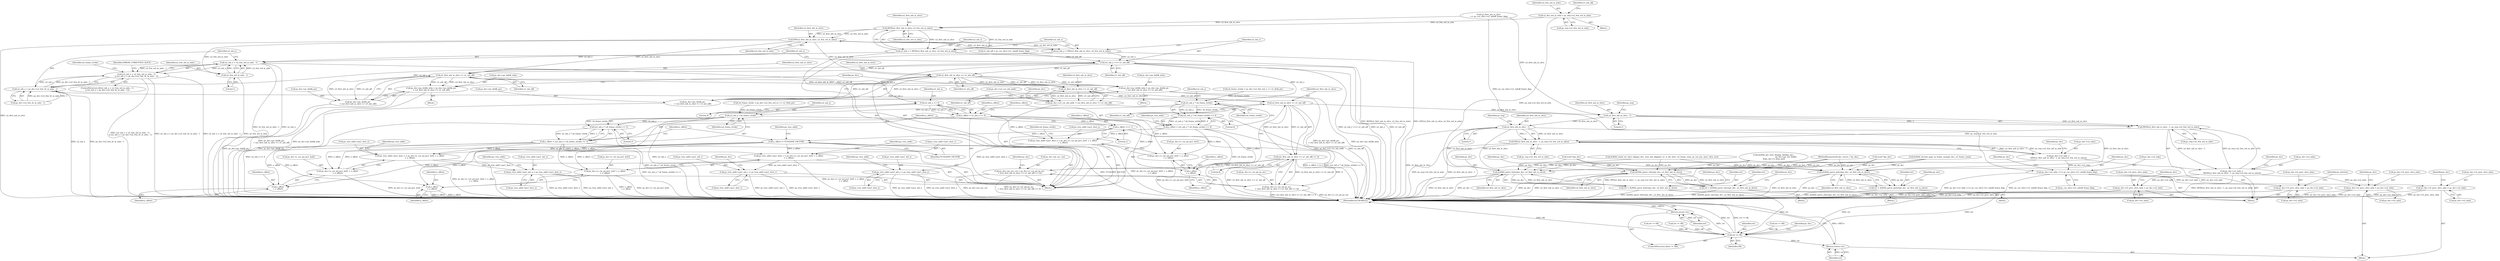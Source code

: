digraph "0_Android_0b23c81c3dd9ec38f7e6806a3955fed1925541a0_2@pointer" {
"1001923" [label="(Call,u2_frm_wd_in_mbs = ps_seq->u2_frm_wd_in_mbs)"];
"1001964" [label="(Call,MOD(u2_first_mb_in_slice, u2_frm_wd_in_mbs))"];
"1001962" [label="(Call,u2_mb_x = MOD(u2_first_mb_in_slice, u2_frm_wd_in_mbs))"];
"1001977" [label="(Call,u2_mb_x > u2_frm_wd_in_mbs - 1)"];
"1001976" [label="(Call,(u2_mb_x > u2_frm_wd_in_mbs - 1)\n || (u2_mb_y > ps_dec->u2_frm_ht_in_mbs - 1))"];
"1002001" [label="(Call,u2_mb_x << 4)"];
"1001999" [label="(Call,x_offset = u2_mb_x << 4)"];
"1002011" [label="(Call,ps_trns_addr->pu1_dest_y = ps_dec->s_cur_pic.pu1_buf1 + x_offset\n + y_offset)"];
"1002070" [label="(Call,ps_trns_addr->pu1_mb_y = ps_trns_addr->pu1_dest_y)"];
"1002015" [label="(Call,ps_dec->s_cur_pic.pu1_buf1 + x_offset\n + y_offset)"];
"1002021" [label="(Call,x_offset\n + y_offset)"];
"1002031" [label="(Call,x_offset >>= 1)"];
"1002041" [label="(Call,x_offset *= YUV420SP_FACTOR)"];
"1002044" [label="(Call,ps_trns_addr->pu1_dest_u = ps_dec->s_cur_pic.pu1_buf2 + x_offset\n + y_offset)"];
"1002077" [label="(Call,ps_trns_addr->pu1_mb_u = ps_trns_addr->pu1_dest_u)"];
"1002048" [label="(Call,ps_dec->s_cur_pic.pu1_buf2 + x_offset\n + y_offset)"];
"1002054" [label="(Call,x_offset\n + y_offset)"];
"1002057" [label="(Call,ps_trns_addr->pu1_dest_v = ps_dec->s_cur_pic.pu1_buf3 + x_offset\n + y_offset)"];
"1002084" [label="(Call,ps_trns_addr->pu1_mb_v = ps_trns_addr->pu1_dest_v)"];
"1002061" [label="(Call,ps_dec->s_cur_pic.pu1_buf3 + x_offset\n + y_offset)"];
"1002067" [label="(Call,x_offset\n + y_offset)"];
"1001969" [label="(Call,DIV(u2_first_mb_in_slice, u2_frm_wd_in_mbs))"];
"1001967" [label="(Call,u2_mb_y = DIV(u2_first_mb_in_slice, u2_frm_wd_in_mbs))"];
"1001972" [label="(Call,u2_mb_y <<= u1_mb_aff)"];
"1001982" [label="(Call,u2_mb_y > ps_dec->u2_frm_ht_in_mbs - 1)"];
"1002007" [label="(Call,u2_mb_y * u4_frame_stride)"];
"1002006" [label="(Call,(u2_mb_y * u4_frame_stride) << 4)"];
"1002004" [label="(Call,y_offset = (u2_mb_y * u4_frame_stride) << 4)"];
"1002037" [label="(Call,u2_mb_y * u4_frame_stride)"];
"1002036" [label="(Call,(u2_mb_y * u4_frame_stride) << 3)"];
"1002034" [label="(Call,y_offset = (u2_mb_y * u4_frame_stride) << 3)"];
"1002106" [label="(Call,u2_first_mb_in_slice << u1_mb_aff)"];
"1002098" [label="(Call,ps_dec->ps_deblk_mbn = ps_dec->ps_deblk_pic\n + (u2_first_mb_in_slice << u1_mb_aff))"];
"1002102" [label="(Call,ps_dec->ps_deblk_pic\n + (u2_first_mb_in_slice << u1_mb_aff))"];
"1002126" [label="(Call,u2_first_mb_in_slice << u1_mb_aff)"];
"1002122" [label="(Call,ps_dec->u2_cur_mb_addr = (u2_first_mb_in_slice << u1_mb_aff))"];
"1002140" [label="(Call,u2_first_mb_in_slice << u1_mb_aff)"];
"1002139" [label="(Call,(u2_first_mb_in_slice << u1_mb_aff) << 4)"];
"1002129" [label="(Call,ps_dec->ps_mv_cur = ps_dec->s_cur_pic.ps_mv\n + ((u2_first_mb_in_slice << u1_mb_aff) << 4))"];
"1002133" [label="(Call,ps_dec->s_cur_pic.ps_mv\n + ((u2_first_mb_in_slice << u1_mb_aff) << 4))"];
"1002253" [label="(Call,u2_first_mb_in_slice - 1)"];
"1002252" [label="(Call,MOD(u2_first_mb_in_slice - 1, ps_seq->u2_frm_wd_in_mbs))"];
"1002248" [label="(Call,ps_dec->u2_mbx =\n (MOD(u2_first_mb_in_slice - 1, ps_seq->u2_frm_wd_in_mbs)))"];
"1002277" [label="(Call,ps_dec->i2_prev_slice_mbx = ps_dec->u2_mbx)"];
"1002532" [label="(Call,ps_dec->i2_prev_slice_mbx = ps_dec->u2_mbx)"];
"1002263" [label="(Call,DIV(u2_first_mb_in_slice - 1, ps_seq->u2_frm_wd_in_mbs))"];
"1002259" [label="(Call,ps_dec->u2_mby =\n (DIV(u2_first_mb_in_slice - 1, ps_seq->u2_frm_wd_in_mbs)))"];
"1002270" [label="(Call,ps_dec->u2_mby <<= ps_cur_slice->u1_mbaff_frame_flag)"];
"1002284" [label="(Call,ps_dec->i2_prev_slice_mby = ps_dec->u2_mby)"];
"1002539" [label="(Call,ps_dec->i2_prev_slice_mby = ps_dec->u2_mby)"];
"1002264" [label="(Call,u2_first_mb_in_slice - 1)"];
"1002431" [label="(Call,ih264d_parse_islice(ps_dec, u2_first_mb_in_slice))"];
"1002429" [label="(Call,ret = ih264d_parse_islice(ps_dec, u2_first_mb_in_slice))"];
"1002527" [label="(Call,ret != OK)"];
"1002530" [label="(Return,return ret;)"];
"1002587" [label="(Return,return ret;)"];
"1002466" [label="(Call,ih264d_parse_pslice(ps_dec, u2_first_mb_in_slice))"];
"1002464" [label="(Call,ret = ih264d_parse_pslice(ps_dec, u2_first_mb_in_slice))"];
"1002500" [label="(Call,ih264d_parse_bslice(ps_dec, u2_first_mb_in_slice))"];
"1002498" [label="(Call,ret = ih264d_parse_bslice(ps_dec, u2_first_mb_in_slice))"];
"1002119" [label="(Call,u2_first_mb_in_slice << u1_mb_aff)"];
"1002111" [label="(Call,ps_dec->ps_deblk_mbn = ps_dec->ps_deblk_pic\n + (u2_first_mb_in_slice << u1_mb_aff))"];
"1002115" [label="(Call,ps_dec->ps_deblk_pic\n + (u2_first_mb_in_slice << u1_mb_aff))"];
"1001979" [label="(Call,u2_frm_wd_in_mbs - 1)"];
"1001962" [label="(Call,u2_mb_x = MOD(u2_first_mb_in_slice, u2_frm_wd_in_mbs))"];
"1001982" [label="(Call,u2_mb_y > ps_dec->u2_frm_ht_in_mbs - 1)"];
"1002134" [label="(Call,ps_dec->s_cur_pic.ps_mv)"];
"1002263" [label="(Call,DIV(u2_first_mb_in_slice - 1, ps_seq->u2_frm_wd_in_mbs))"];
"1002062" [label="(Call,ps_dec->s_cur_pic.pu1_buf3)"];
"1002010" [label="(Literal,4)"];
"1002253" [label="(Call,u2_first_mb_in_slice - 1)"];
"1001966" [label="(Identifier,u2_frm_wd_in_mbs)"];
"1002265" [label="(Identifier,u2_first_mb_in_slice)"];
"1002466" [label="(Call,ih264d_parse_pslice(ps_dec, u2_first_mb_in_slice))"];
"1002588" [label="(Identifier,ret)"];
"1002464" [label="(Call,ret = ih264d_parse_pslice(ps_dec, u2_first_mb_in_slice))"];
"1001969" [label="(Call,DIV(u2_first_mb_in_slice, u2_frm_wd_in_mbs))"];
"1001978" [label="(Identifier,u2_mb_x)"];
"1002085" [label="(Call,ps_trns_addr->pu1_mb_v)"];
"1002278" [label="(Call,ps_dec->i2_prev_slice_mbx)"];
"1002526" [label="(ControlStructure,if(ret != OK))"];
"1002094" [label="(Identifier,ps_dec)"];
"1002140" [label="(Call,u2_first_mb_in_slice << u1_mb_aff)"];
"1002529" [label="(Identifier,OK)"];
"1002471" [label="(Identifier,ps_dec)"];
"1002068" [label="(Identifier,x_offset)"];
"1002421" [label="(Block,)"];
"1001964" [label="(Call,MOD(u2_first_mb_in_slice, u2_frm_wd_in_mbs))"];
"1002045" [label="(Call,ps_trns_addr->pu1_dest_u)"];
"1002049" [label="(Call,ps_dec->s_cur_pic.pu1_buf2)"];
"1001972" [label="(Call,u2_mb_y <<= u1_mb_aff)"];
"1002133" [label="(Call,ps_dec->s_cur_pic.ps_mv\n + ((u2_first_mb_in_slice << u1_mb_aff) << 4))"];
"1002264" [label="(Call,u2_first_mb_in_slice - 1)"];
"1002009" [label="(Identifier,u4_frame_stride)"];
"1002252" [label="(Call,MOD(u2_first_mb_in_slice - 1, ps_seq->u2_frm_wd_in_mbs))"];
"1000158" [label="(Block,)"];
"1002536" [label="(Call,ps_dec->u2_mbx)"];
"1002067" [label="(Call,x_offset\n + y_offset)"];
"1002039" [label="(Identifier,u4_frame_stride)"];
"1002528" [label="(Identifier,ret)"];
"1002549" [label="(Identifier,ps_dec)"];
"1002431" [label="(Call,ih264d_parse_islice(ps_dec, u2_first_mb_in_slice))"];
"1002243" [label="(Identifier,ps_dec)"];
"1002539" [label="(Call,ps_dec->i2_prev_slice_mby = ps_dec->u2_mby)"];
"1002268" [label="(Identifier,ps_seq)"];
"1002502" [label="(Identifier,u2_first_mb_in_slice)"];
"1002127" [label="(Identifier,u2_first_mb_in_slice)"];
"1002498" [label="(Call,ret = ih264d_parse_bslice(ps_dec, u2_first_mb_in_slice))"];
"1002271" [label="(Call,ps_dec->u2_mby)"];
"1002501" [label="(Identifier,ps_dec)"];
"1002270" [label="(Call,ps_dec->u2_mby <<= ps_cur_slice->u1_mbaff_frame_flag)"];
"1002086" [label="(Identifier,ps_trns_addr)"];
"1002527" [label="(Call,ret != OK)"];
"1001963" [label="(Identifier,u2_mb_x)"];
"1002281" [label="(Call,ps_dec->u2_mbx)"];
"1002011" [label="(Call,ps_trns_addr->pu1_dest_y = ps_dec->s_cur_pic.pu1_buf1 + x_offset\n + y_offset)"];
"1002279" [label="(Identifier,ps_dec)"];
"1002112" [label="(Call,ps_dec->ps_deblk_mbn)"];
"1002016" [label="(Call,ps_dec->s_cur_pic.pu1_buf1)"];
"1002143" [label="(Literal,4)"];
"1001901" [label="(Block,)"];
"1002013" [label="(Identifier,ps_trns_addr)"];
"1001247" [label="(Call,ret != OK)"];
"1002007" [label="(Call,u2_mb_y * u4_frame_stride)"];
"1002038" [label="(Identifier,u2_mb_y)"];
"1002122" [label="(Call,ps_dec->u2_cur_mb_addr = (u2_first_mb_in_slice << u1_mb_aff))"];
"1002023" [label="(Identifier,y_offset)"];
"1002534" [label="(Identifier,ps_dec)"];
"1001981" [label="(Literal,1)"];
"1002003" [label="(Literal,4)"];
"1001967" [label="(Call,u2_mb_y = DIV(u2_first_mb_in_slice, u2_frm_wd_in_mbs))"];
"1002022" [label="(Identifier,x_offset)"];
"1002433" [label="(Identifier,u2_first_mb_in_slice)"];
"1002084" [label="(Call,ps_trns_addr->pu1_mb_v = ps_trns_addr->pu1_dest_v)"];
"1002103" [label="(Call,ps_dec->ps_deblk_pic)"];
"1002021" [label="(Call,x_offset\n + y_offset)"];
"1002277" [label="(Call,ps_dec->i2_prev_slice_mbx = ps_dec->u2_mbx)"];
"1002079" [label="(Identifier,ps_trns_addr)"];
"1002102" [label="(Call,ps_dec->ps_deblk_pic\n + (u2_first_mb_in_slice << u1_mb_aff))"];
"1002056" [label="(Identifier,y_offset)"];
"1002024" [label="(Call,u4_frame_stride = ps_dec->u2_frm_wd_uv << u1_field_pic)"];
"1002293" [label="(Identifier,ps_bitstrm)"];
"1001984" [label="(Call,ps_dec->u2_frm_ht_in_mbs - 1)"];
"1002099" [label="(Call,ps_dec->ps_deblk_mbn)"];
"1002467" [label="(Identifier,ps_dec)"];
"1002248" [label="(Call,ps_dec->u2_mbx =\n (MOD(u2_first_mb_in_slice - 1, ps_seq->u2_frm_wd_in_mbs)))"];
"1002142" [label="(Identifier,u1_mb_aff)"];
"1002257" [label="(Identifier,ps_seq)"];
"1002002" [label="(Identifier,u2_mb_x)"];
"1002286" [label="(Identifier,ps_dec)"];
"1002256" [label="(Call,ps_seq->u2_frm_wd_in_mbs)"];
"1002005" [label="(Identifier,y_offset)"];
"1002055" [label="(Identifier,x_offset)"];
"1002533" [label="(Call,ps_dec->i2_prev_slice_mbx)"];
"1002267" [label="(Call,ps_seq->u2_frm_wd_in_mbs)"];
"1002587" [label="(Return,return ret;)"];
"1002001" [label="(Call,u2_mb_x << 4)"];
"1001983" [label="(Identifier,u2_mb_y)"];
"1002430" [label="(Identifier,ret)"];
"1001992" [label="(Call,u4_frame_stride = ps_dec->u2_frm_wd_y << u1_field_pic)"];
"1001980" [label="(Identifier,u2_frm_wd_in_mbs)"];
"1002259" [label="(Call,ps_dec->u2_mby =\n (DIV(u2_first_mb_in_slice - 1, ps_seq->u2_frm_wd_in_mbs)))"];
"1002288" [label="(Call,ps_dec->u2_mby)"];
"1001910" [label="(Call,u2_first_mb_in_slice\n << ps_cur_slice->u1_mbaff_frame_flag)"];
"1002071" [label="(Call,ps_trns_addr->pu1_mb_y)"];
"1002031" [label="(Call,x_offset >>= 1)"];
"1001976" [label="(Call,(u2_mb_x > u2_frm_wd_in_mbs - 1)\n || (u2_mb_y > ps_dec->u2_frm_ht_in_mbs - 1))"];
"1002081" [label="(Call,ps_trns_addr->pu1_dest_u)"];
"1002116" [label="(Call,ps_dec->ps_deblk_pic)"];
"1002272" [label="(Identifier,ps_dec)"];
"1002046" [label="(Identifier,ps_trns_addr)"];
"1002025" [label="(Identifier,u4_frame_stride)"];
"1002261" [label="(Identifier,ps_dec)"];
"1001418" [label="(Call,ret != OK)"];
"1001928" [label="(Call,u1_mb_aff = ps_cur_slice->u1_mbaff_frame_flag)"];
"1001977" [label="(Call,u2_mb_x > u2_frm_wd_in_mbs - 1)"];
"1002037" [label="(Call,u2_mb_y * u4_frame_stride)"];
"1002000" [label="(Identifier,x_offset)"];
"1002115" [label="(Call,ps_dec->ps_deblk_pic\n + (u2_first_mb_in_slice << u1_mb_aff))"];
"1002032" [label="(Identifier,x_offset)"];
"1001970" [label="(Identifier,u2_first_mb_in_slice)"];
"1002004" [label="(Call,y_offset = (u2_mb_y * u4_frame_stride) << 4)"];
"1002070" [label="(Call,ps_trns_addr->pu1_mb_y = ps_trns_addr->pu1_dest_y)"];
"1002543" [label="(Call,ps_dec->u2_mby)"];
"1002128" [label="(Identifier,u1_mb_aff)"];
"1001925" [label="(Call,ps_seq->u2_frm_wd_in_mbs)"];
"1002097" [label="(Block,)"];
"1002541" [label="(Identifier,ps_dec)"];
"1001938" [label="(Block,)"];
"1002465" [label="(Identifier,ret)"];
"1001642" [label="(Call,ih264d_get_next_display_field(ps_dec,\n                                          ps_dec->ps_out_buffer,\n &(ps_dec->s_disp_op)))"];
"1002044" [label="(Call,ps_trns_addr->pu1_dest_u = ps_dec->s_cur_pic.pu1_buf2 + x_offset\n + y_offset)"];
"1002255" [label="(Literal,1)"];
"1002042" [label="(Identifier,x_offset)"];
"1002036" [label="(Call,(u2_mb_y * u4_frame_stride) << 3)"];
"1002274" [label="(Call,ps_cur_slice->u1_mbaff_frame_flag)"];
"1002141" [label="(Identifier,u2_first_mb_in_slice)"];
"1002054" [label="(Call,x_offset\n + y_offset)"];
"1002490" [label="(Block,)"];
"1002106" [label="(Call,u2_first_mb_in_slice << u1_mb_aff)"];
"1001924" [label="(Identifier,u2_frm_wd_in_mbs)"];
"1002139" [label="(Call,(u2_first_mb_in_slice << u1_mb_aff) << 4)"];
"1002033" [label="(Literal,1)"];
"1002120" [label="(Identifier,u2_first_mb_in_slice)"];
"1002035" [label="(Identifier,y_offset)"];
"1002006" [label="(Call,(u2_mb_y * u4_frame_stride) << 4)"];
"1002505" [label="(Identifier,ps_dec)"];
"1002111" [label="(Call,ps_dec->ps_deblk_mbn = ps_dec->ps_deblk_pic\n + (u2_first_mb_in_slice << u1_mb_aff))"];
"1002126" [label="(Call,u2_first_mb_in_slice << u1_mb_aff)"];
"1001993" [label="(Identifier,u4_frame_stride)"];
"1002500" [label="(Call,ih264d_parse_bslice(ps_dec, u2_first_mb_in_slice))"];
"1002043" [label="(Identifier,YUV420SP_FACTOR)"];
"1002532" [label="(Call,ps_dec->i2_prev_slice_mbx = ps_dec->u2_mbx)"];
"1002078" [label="(Call,ps_trns_addr->pu1_mb_u)"];
"1002129" [label="(Call,ps_dec->ps_mv_cur = ps_dec->s_cur_pic.ps_mv\n + ((u2_first_mb_in_slice << u1_mb_aff) << 4))"];
"1002058" [label="(Call,ps_trns_addr->pu1_dest_v)"];
"1002069" [label="(Identifier,y_offset)"];
"1002429" [label="(Call,ret = ih264d_parse_islice(ps_dec, u2_first_mb_in_slice))"];
"1001999" [label="(Call,x_offset = u2_mb_x << 4)"];
"1002260" [label="(Call,ps_dec->u2_mby)"];
"1002057" [label="(Call,ps_trns_addr->pu1_dest_v = ps_dec->s_cur_pic.pu1_buf3 + x_offset\n + y_offset)"];
"1001991" [label="(Identifier,ERROR_CORRUPTED_SLICE)"];
"1001161" [label="(Call,ih264d_mark_err_slice_skip(ps_dec, num_mb_skipped, u1_is_idr_slice, u2_frame_num, ps_cur_poc, prev_slice_err))"];
"1002531" [label="(Identifier,ret)"];
"1001929" [label="(Identifier,u1_mb_aff)"];
"1002499" [label="(Identifier,ret)"];
"1002540" [label="(Call,ps_dec->i2_prev_slice_mby)"];
"1002110" [label="(Block,)"];
"1002589" [label="(MethodReturn,WORD32)"];
"1002130" [label="(Call,ps_dec->ps_mv_cur)"];
"1002061" [label="(Call,ps_dec->s_cur_pic.pu1_buf3 + x_offset\n + y_offset)"];
"1001968" [label="(Identifier,u2_mb_y)"];
"1002266" [label="(Literal,1)"];
"1002285" [label="(Call,ps_dec->i2_prev_slice_mby)"];
"1002012" [label="(Call,ps_trns_addr->pu1_dest_y)"];
"1001631" [label="(Call,ret != OK)"];
"1002034" [label="(Call,y_offset = (u2_mb_y * u4_frame_stride) << 3)"];
"1002254" [label="(Identifier,u2_first_mb_in_slice)"];
"1001971" [label="(Identifier,u2_frm_wd_in_mbs)"];
"1002432" [label="(Identifier,ps_dec)"];
"1000157" [label="(MethodParameterIn,dec_struct_t *ps_dec)"];
"1002468" [label="(Identifier,u2_first_mb_in_slice)"];
"1002088" [label="(Call,ps_trns_addr->pu1_dest_v)"];
"1002059" [label="(Identifier,ps_trns_addr)"];
"1000534" [label="(Call,ih264d_decode_gaps_in_frame_num(ps_dec, u2_frame_num))"];
"1002249" [label="(Call,ps_dec->u2_mbx)"];
"1001965" [label="(Identifier,u2_first_mb_in_slice)"];
"1001975" [label="(ControlStructure,if((u2_mb_x > u2_frm_wd_in_mbs - 1)\n || (u2_mb_y > ps_dec->u2_frm_ht_in_mbs - 1)))"];
"1002119" [label="(Call,u2_first_mb_in_slice << u1_mb_aff)"];
"1001973" [label="(Identifier,u2_mb_y)"];
"1001974" [label="(Identifier,u1_mb_aff)"];
"1002123" [label="(Call,ps_dec->u2_cur_mb_addr)"];
"1002041" [label="(Call,x_offset *= YUV420SP_FACTOR)"];
"1002048" [label="(Call,ps_dec->s_cur_pic.pu1_buf2 + x_offset\n + y_offset)"];
"1001919" [label="(Block,)"];
"1002074" [label="(Call,ps_trns_addr->pu1_dest_y)"];
"1002456" [label="(Block,)"];
"1001741" [label="(Call,(void *)ps_dec)"];
"1002015" [label="(Call,ps_dec->s_cur_pic.pu1_buf1 + x_offset\n + y_offset)"];
"1001923" [label="(Call,u2_frm_wd_in_mbs = ps_seq->u2_frm_wd_in_mbs)"];
"1002108" [label="(Identifier,u1_mb_aff)"];
"1002072" [label="(Identifier,ps_trns_addr)"];
"1002008" [label="(Identifier,u2_mb_y)"];
"1001697" [label="(Call,(void *)ps_dec)"];
"1002040" [label="(Literal,3)"];
"1002438" [label="(Identifier,ps_dec)"];
"1002131" [label="(Identifier,ps_dec)"];
"1001979" [label="(Call,u2_frm_wd_in_mbs - 1)"];
"1002098" [label="(Call,ps_dec->ps_deblk_mbn = ps_dec->ps_deblk_pic\n + (u2_first_mb_in_slice << u1_mb_aff))"];
"1002124" [label="(Identifier,ps_dec)"];
"1002121" [label="(Identifier,u1_mb_aff)"];
"1002530" [label="(Return,return ret;)"];
"1002107" [label="(Identifier,u2_first_mb_in_slice)"];
"1002077" [label="(Call,ps_trns_addr->pu1_mb_u = ps_trns_addr->pu1_dest_u)"];
"1002284" [label="(Call,ps_dec->i2_prev_slice_mby = ps_dec->u2_mby)"];
"1001923" -> "1001919"  [label="AST: "];
"1001923" -> "1001925"  [label="CFG: "];
"1001924" -> "1001923"  [label="AST: "];
"1001925" -> "1001923"  [label="AST: "];
"1001929" -> "1001923"  [label="CFG: "];
"1001923" -> "1002589"  [label="DDG: ps_seq->u2_frm_wd_in_mbs"];
"1001923" -> "1001964"  [label="DDG: u2_frm_wd_in_mbs"];
"1001964" -> "1001962"  [label="AST: "];
"1001964" -> "1001966"  [label="CFG: "];
"1001965" -> "1001964"  [label="AST: "];
"1001966" -> "1001964"  [label="AST: "];
"1001962" -> "1001964"  [label="CFG: "];
"1001964" -> "1001962"  [label="DDG: u2_first_mb_in_slice"];
"1001964" -> "1001962"  [label="DDG: u2_frm_wd_in_mbs"];
"1001910" -> "1001964"  [label="DDG: u2_first_mb_in_slice"];
"1001964" -> "1001969"  [label="DDG: u2_first_mb_in_slice"];
"1001964" -> "1001969"  [label="DDG: u2_frm_wd_in_mbs"];
"1001962" -> "1001938"  [label="AST: "];
"1001963" -> "1001962"  [label="AST: "];
"1001968" -> "1001962"  [label="CFG: "];
"1001962" -> "1002589"  [label="DDG: MOD(u2_first_mb_in_slice, u2_frm_wd_in_mbs)"];
"1001962" -> "1001977"  [label="DDG: u2_mb_x"];
"1001977" -> "1001976"  [label="AST: "];
"1001977" -> "1001979"  [label="CFG: "];
"1001978" -> "1001977"  [label="AST: "];
"1001979" -> "1001977"  [label="AST: "];
"1001983" -> "1001977"  [label="CFG: "];
"1001976" -> "1001977"  [label="CFG: "];
"1001977" -> "1002589"  [label="DDG: u2_mb_x"];
"1001977" -> "1002589"  [label="DDG: u2_frm_wd_in_mbs - 1"];
"1001977" -> "1001976"  [label="DDG: u2_mb_x"];
"1001977" -> "1001976"  [label="DDG: u2_frm_wd_in_mbs - 1"];
"1001979" -> "1001977"  [label="DDG: u2_frm_wd_in_mbs"];
"1001979" -> "1001977"  [label="DDG: 1"];
"1001977" -> "1002001"  [label="DDG: u2_mb_x"];
"1001976" -> "1001975"  [label="AST: "];
"1001976" -> "1001982"  [label="CFG: "];
"1001982" -> "1001976"  [label="AST: "];
"1001991" -> "1001976"  [label="CFG: "];
"1001993" -> "1001976"  [label="CFG: "];
"1001976" -> "1002589"  [label="DDG: u2_mb_y > ps_dec->u2_frm_ht_in_mbs - 1"];
"1001976" -> "1002589"  [label="DDG: u2_mb_x > u2_frm_wd_in_mbs - 1"];
"1001976" -> "1002589"  [label="DDG: (u2_mb_x > u2_frm_wd_in_mbs - 1)\n || (u2_mb_y > ps_dec->u2_frm_ht_in_mbs - 1)"];
"1001982" -> "1001976"  [label="DDG: u2_mb_y"];
"1001982" -> "1001976"  [label="DDG: ps_dec->u2_frm_ht_in_mbs - 1"];
"1002001" -> "1001999"  [label="AST: "];
"1002001" -> "1002003"  [label="CFG: "];
"1002002" -> "1002001"  [label="AST: "];
"1002003" -> "1002001"  [label="AST: "];
"1001999" -> "1002001"  [label="CFG: "];
"1002001" -> "1002589"  [label="DDG: u2_mb_x"];
"1002001" -> "1001999"  [label="DDG: u2_mb_x"];
"1002001" -> "1001999"  [label="DDG: 4"];
"1001999" -> "1001938"  [label="AST: "];
"1002000" -> "1001999"  [label="AST: "];
"1002005" -> "1001999"  [label="CFG: "];
"1001999" -> "1002589"  [label="DDG: u2_mb_x << 4"];
"1001999" -> "1002011"  [label="DDG: x_offset"];
"1001999" -> "1002015"  [label="DDG: x_offset"];
"1001999" -> "1002021"  [label="DDG: x_offset"];
"1001999" -> "1002031"  [label="DDG: x_offset"];
"1002011" -> "1001938"  [label="AST: "];
"1002011" -> "1002015"  [label="CFG: "];
"1002012" -> "1002011"  [label="AST: "];
"1002015" -> "1002011"  [label="AST: "];
"1002025" -> "1002011"  [label="CFG: "];
"1002011" -> "1002589"  [label="DDG: ps_dec->s_cur_pic.pu1_buf1 + x_offset\n + y_offset"];
"1002004" -> "1002011"  [label="DDG: y_offset"];
"1002011" -> "1002070"  [label="DDG: ps_trns_addr->pu1_dest_y"];
"1002070" -> "1001938"  [label="AST: "];
"1002070" -> "1002074"  [label="CFG: "];
"1002071" -> "1002070"  [label="AST: "];
"1002074" -> "1002070"  [label="AST: "];
"1002079" -> "1002070"  [label="CFG: "];
"1002070" -> "1002589"  [label="DDG: ps_trns_addr->pu1_mb_y"];
"1002070" -> "1002589"  [label="DDG: ps_trns_addr->pu1_dest_y"];
"1002015" -> "1002021"  [label="CFG: "];
"1002016" -> "1002015"  [label="AST: "];
"1002021" -> "1002015"  [label="AST: "];
"1002015" -> "1002589"  [label="DDG: ps_dec->s_cur_pic.pu1_buf1"];
"1002004" -> "1002015"  [label="DDG: y_offset"];
"1002021" -> "1002023"  [label="CFG: "];
"1002022" -> "1002021"  [label="AST: "];
"1002023" -> "1002021"  [label="AST: "];
"1002004" -> "1002021"  [label="DDG: y_offset"];
"1002031" -> "1001938"  [label="AST: "];
"1002031" -> "1002033"  [label="CFG: "];
"1002032" -> "1002031"  [label="AST: "];
"1002033" -> "1002031"  [label="AST: "];
"1002035" -> "1002031"  [label="CFG: "];
"1002031" -> "1002589"  [label="DDG: x_offset >>= 1"];
"1002031" -> "1002041"  [label="DDG: x_offset"];
"1002041" -> "1001938"  [label="AST: "];
"1002041" -> "1002043"  [label="CFG: "];
"1002042" -> "1002041"  [label="AST: "];
"1002043" -> "1002041"  [label="AST: "];
"1002046" -> "1002041"  [label="CFG: "];
"1002041" -> "1002589"  [label="DDG: YUV420SP_FACTOR"];
"1002041" -> "1002044"  [label="DDG: x_offset"];
"1002041" -> "1002048"  [label="DDG: x_offset"];
"1002041" -> "1002054"  [label="DDG: x_offset"];
"1002041" -> "1002057"  [label="DDG: x_offset"];
"1002041" -> "1002061"  [label="DDG: x_offset"];
"1002041" -> "1002067"  [label="DDG: x_offset"];
"1002044" -> "1001938"  [label="AST: "];
"1002044" -> "1002048"  [label="CFG: "];
"1002045" -> "1002044"  [label="AST: "];
"1002048" -> "1002044"  [label="AST: "];
"1002059" -> "1002044"  [label="CFG: "];
"1002044" -> "1002589"  [label="DDG: ps_dec->s_cur_pic.pu1_buf2 + x_offset\n + y_offset"];
"1002034" -> "1002044"  [label="DDG: y_offset"];
"1002044" -> "1002077"  [label="DDG: ps_trns_addr->pu1_dest_u"];
"1002077" -> "1001938"  [label="AST: "];
"1002077" -> "1002081"  [label="CFG: "];
"1002078" -> "1002077"  [label="AST: "];
"1002081" -> "1002077"  [label="AST: "];
"1002086" -> "1002077"  [label="CFG: "];
"1002077" -> "1002589"  [label="DDG: ps_trns_addr->pu1_dest_u"];
"1002077" -> "1002589"  [label="DDG: ps_trns_addr->pu1_mb_u"];
"1002048" -> "1002054"  [label="CFG: "];
"1002049" -> "1002048"  [label="AST: "];
"1002054" -> "1002048"  [label="AST: "];
"1002048" -> "1002589"  [label="DDG: ps_dec->s_cur_pic.pu1_buf2"];
"1002034" -> "1002048"  [label="DDG: y_offset"];
"1002054" -> "1002056"  [label="CFG: "];
"1002055" -> "1002054"  [label="AST: "];
"1002056" -> "1002054"  [label="AST: "];
"1002034" -> "1002054"  [label="DDG: y_offset"];
"1002057" -> "1001938"  [label="AST: "];
"1002057" -> "1002061"  [label="CFG: "];
"1002058" -> "1002057"  [label="AST: "];
"1002061" -> "1002057"  [label="AST: "];
"1002072" -> "1002057"  [label="CFG: "];
"1002057" -> "1002589"  [label="DDG: ps_dec->s_cur_pic.pu1_buf3 + x_offset\n + y_offset"];
"1002034" -> "1002057"  [label="DDG: y_offset"];
"1002057" -> "1002084"  [label="DDG: ps_trns_addr->pu1_dest_v"];
"1002084" -> "1001938"  [label="AST: "];
"1002084" -> "1002088"  [label="CFG: "];
"1002085" -> "1002084"  [label="AST: "];
"1002088" -> "1002084"  [label="AST: "];
"1002094" -> "1002084"  [label="CFG: "];
"1002084" -> "1002589"  [label="DDG: ps_trns_addr->pu1_mb_v"];
"1002084" -> "1002589"  [label="DDG: ps_trns_addr->pu1_dest_v"];
"1002061" -> "1002067"  [label="CFG: "];
"1002062" -> "1002061"  [label="AST: "];
"1002067" -> "1002061"  [label="AST: "];
"1002061" -> "1002589"  [label="DDG: x_offset\n + y_offset"];
"1002061" -> "1002589"  [label="DDG: ps_dec->s_cur_pic.pu1_buf3"];
"1002034" -> "1002061"  [label="DDG: y_offset"];
"1002067" -> "1002069"  [label="CFG: "];
"1002068" -> "1002067"  [label="AST: "];
"1002069" -> "1002067"  [label="AST: "];
"1002067" -> "1002589"  [label="DDG: x_offset"];
"1002067" -> "1002589"  [label="DDG: y_offset"];
"1002034" -> "1002067"  [label="DDG: y_offset"];
"1001969" -> "1001967"  [label="AST: "];
"1001969" -> "1001971"  [label="CFG: "];
"1001970" -> "1001969"  [label="AST: "];
"1001971" -> "1001969"  [label="AST: "];
"1001967" -> "1001969"  [label="CFG: "];
"1001969" -> "1002589"  [label="DDG: u2_first_mb_in_slice"];
"1001969" -> "1001967"  [label="DDG: u2_first_mb_in_slice"];
"1001969" -> "1001967"  [label="DDG: u2_frm_wd_in_mbs"];
"1001969" -> "1001979"  [label="DDG: u2_frm_wd_in_mbs"];
"1001969" -> "1002106"  [label="DDG: u2_first_mb_in_slice"];
"1001969" -> "1002119"  [label="DDG: u2_first_mb_in_slice"];
"1001967" -> "1001938"  [label="AST: "];
"1001968" -> "1001967"  [label="AST: "];
"1001973" -> "1001967"  [label="CFG: "];
"1001967" -> "1002589"  [label="DDG: DIV(u2_first_mb_in_slice, u2_frm_wd_in_mbs)"];
"1001967" -> "1001972"  [label="DDG: u2_mb_y"];
"1001972" -> "1001938"  [label="AST: "];
"1001972" -> "1001974"  [label="CFG: "];
"1001973" -> "1001972"  [label="AST: "];
"1001974" -> "1001972"  [label="AST: "];
"1001978" -> "1001972"  [label="CFG: "];
"1001972" -> "1002589"  [label="DDG: u1_mb_aff"];
"1001972" -> "1002589"  [label="DDG: u2_mb_y <<= u1_mb_aff"];
"1001972" -> "1002589"  [label="DDG: u2_mb_y"];
"1001928" -> "1001972"  [label="DDG: u1_mb_aff"];
"1001972" -> "1001982"  [label="DDG: u2_mb_y"];
"1001972" -> "1002007"  [label="DDG: u2_mb_y"];
"1001972" -> "1002106"  [label="DDG: u1_mb_aff"];
"1001972" -> "1002119"  [label="DDG: u1_mb_aff"];
"1001982" -> "1001984"  [label="CFG: "];
"1001983" -> "1001982"  [label="AST: "];
"1001984" -> "1001982"  [label="AST: "];
"1001982" -> "1002589"  [label="DDG: u2_mb_y"];
"1001982" -> "1002589"  [label="DDG: ps_dec->u2_frm_ht_in_mbs - 1"];
"1001984" -> "1001982"  [label="DDG: ps_dec->u2_frm_ht_in_mbs"];
"1001984" -> "1001982"  [label="DDG: 1"];
"1001982" -> "1002007"  [label="DDG: u2_mb_y"];
"1002007" -> "1002006"  [label="AST: "];
"1002007" -> "1002009"  [label="CFG: "];
"1002008" -> "1002007"  [label="AST: "];
"1002009" -> "1002007"  [label="AST: "];
"1002010" -> "1002007"  [label="CFG: "];
"1002007" -> "1002006"  [label="DDG: u2_mb_y"];
"1002007" -> "1002006"  [label="DDG: u4_frame_stride"];
"1001992" -> "1002007"  [label="DDG: u4_frame_stride"];
"1002007" -> "1002037"  [label="DDG: u2_mb_y"];
"1002006" -> "1002004"  [label="AST: "];
"1002006" -> "1002010"  [label="CFG: "];
"1002010" -> "1002006"  [label="AST: "];
"1002004" -> "1002006"  [label="CFG: "];
"1002006" -> "1002004"  [label="DDG: u2_mb_y * u4_frame_stride"];
"1002006" -> "1002004"  [label="DDG: 4"];
"1002004" -> "1001938"  [label="AST: "];
"1002005" -> "1002004"  [label="AST: "];
"1002013" -> "1002004"  [label="CFG: "];
"1002004" -> "1002589"  [label="DDG: (u2_mb_y * u4_frame_stride) << 4"];
"1002037" -> "1002036"  [label="AST: "];
"1002037" -> "1002039"  [label="CFG: "];
"1002038" -> "1002037"  [label="AST: "];
"1002039" -> "1002037"  [label="AST: "];
"1002040" -> "1002037"  [label="CFG: "];
"1002037" -> "1002589"  [label="DDG: u2_mb_y"];
"1002037" -> "1002589"  [label="DDG: u4_frame_stride"];
"1002037" -> "1002036"  [label="DDG: u2_mb_y"];
"1002037" -> "1002036"  [label="DDG: u4_frame_stride"];
"1002024" -> "1002037"  [label="DDG: u4_frame_stride"];
"1002036" -> "1002034"  [label="AST: "];
"1002036" -> "1002040"  [label="CFG: "];
"1002040" -> "1002036"  [label="AST: "];
"1002034" -> "1002036"  [label="CFG: "];
"1002036" -> "1002589"  [label="DDG: u2_mb_y * u4_frame_stride"];
"1002036" -> "1002034"  [label="DDG: u2_mb_y * u4_frame_stride"];
"1002036" -> "1002034"  [label="DDG: 3"];
"1002034" -> "1001938"  [label="AST: "];
"1002035" -> "1002034"  [label="AST: "];
"1002042" -> "1002034"  [label="CFG: "];
"1002034" -> "1002589"  [label="DDG: (u2_mb_y * u4_frame_stride) << 3"];
"1002106" -> "1002102"  [label="AST: "];
"1002106" -> "1002108"  [label="CFG: "];
"1002107" -> "1002106"  [label="AST: "];
"1002108" -> "1002106"  [label="AST: "];
"1002102" -> "1002106"  [label="CFG: "];
"1002106" -> "1002098"  [label="DDG: u2_first_mb_in_slice"];
"1002106" -> "1002098"  [label="DDG: u1_mb_aff"];
"1002106" -> "1002102"  [label="DDG: u2_first_mb_in_slice"];
"1002106" -> "1002102"  [label="DDG: u1_mb_aff"];
"1002106" -> "1002126"  [label="DDG: u2_first_mb_in_slice"];
"1002106" -> "1002126"  [label="DDG: u1_mb_aff"];
"1002098" -> "1002097"  [label="AST: "];
"1002098" -> "1002102"  [label="CFG: "];
"1002099" -> "1002098"  [label="AST: "];
"1002102" -> "1002098"  [label="AST: "];
"1002124" -> "1002098"  [label="CFG: "];
"1002098" -> "1002589"  [label="DDG: ps_dec->ps_deblk_pic\n + (u2_first_mb_in_slice << u1_mb_aff)"];
"1002098" -> "1002589"  [label="DDG: ps_dec->ps_deblk_mbn"];
"1002103" -> "1002102"  [label="AST: "];
"1002102" -> "1002589"  [label="DDG: ps_dec->ps_deblk_pic"];
"1002126" -> "1002122"  [label="AST: "];
"1002126" -> "1002128"  [label="CFG: "];
"1002127" -> "1002126"  [label="AST: "];
"1002128" -> "1002126"  [label="AST: "];
"1002122" -> "1002126"  [label="CFG: "];
"1002126" -> "1002122"  [label="DDG: u2_first_mb_in_slice"];
"1002126" -> "1002122"  [label="DDG: u1_mb_aff"];
"1002119" -> "1002126"  [label="DDG: u2_first_mb_in_slice"];
"1002119" -> "1002126"  [label="DDG: u1_mb_aff"];
"1002126" -> "1002140"  [label="DDG: u2_first_mb_in_slice"];
"1002126" -> "1002140"  [label="DDG: u1_mb_aff"];
"1002122" -> "1001938"  [label="AST: "];
"1002123" -> "1002122"  [label="AST: "];
"1002131" -> "1002122"  [label="CFG: "];
"1002122" -> "1002589"  [label="DDG: ps_dec->u2_cur_mb_addr"];
"1002140" -> "1002139"  [label="AST: "];
"1002140" -> "1002142"  [label="CFG: "];
"1002141" -> "1002140"  [label="AST: "];
"1002142" -> "1002140"  [label="AST: "];
"1002143" -> "1002140"  [label="CFG: "];
"1002140" -> "1002589"  [label="DDG: u1_mb_aff"];
"1002140" -> "1002139"  [label="DDG: u2_first_mb_in_slice"];
"1002140" -> "1002139"  [label="DDG: u1_mb_aff"];
"1002140" -> "1002253"  [label="DDG: u2_first_mb_in_slice"];
"1002139" -> "1002133"  [label="AST: "];
"1002139" -> "1002143"  [label="CFG: "];
"1002143" -> "1002139"  [label="AST: "];
"1002133" -> "1002139"  [label="CFG: "];
"1002139" -> "1002589"  [label="DDG: u2_first_mb_in_slice << u1_mb_aff"];
"1002139" -> "1002129"  [label="DDG: u2_first_mb_in_slice << u1_mb_aff"];
"1002139" -> "1002129"  [label="DDG: 4"];
"1002139" -> "1002133"  [label="DDG: u2_first_mb_in_slice << u1_mb_aff"];
"1002139" -> "1002133"  [label="DDG: 4"];
"1002129" -> "1001938"  [label="AST: "];
"1002129" -> "1002133"  [label="CFG: "];
"1002130" -> "1002129"  [label="AST: "];
"1002133" -> "1002129"  [label="AST: "];
"1002243" -> "1002129"  [label="CFG: "];
"1002129" -> "1002589"  [label="DDG: ps_dec->s_cur_pic.ps_mv\n + ((u2_first_mb_in_slice << u1_mb_aff) << 4)"];
"1002129" -> "1002589"  [label="DDG: ps_dec->ps_mv_cur"];
"1002134" -> "1002133"  [label="AST: "];
"1002133" -> "1002589"  [label="DDG: (u2_first_mb_in_slice << u1_mb_aff) << 4"];
"1002133" -> "1002589"  [label="DDG: ps_dec->s_cur_pic.ps_mv"];
"1002253" -> "1002252"  [label="AST: "];
"1002253" -> "1002255"  [label="CFG: "];
"1002254" -> "1002253"  [label="AST: "];
"1002255" -> "1002253"  [label="AST: "];
"1002257" -> "1002253"  [label="CFG: "];
"1002253" -> "1002252"  [label="DDG: u2_first_mb_in_slice"];
"1002253" -> "1002252"  [label="DDG: 1"];
"1001910" -> "1002253"  [label="DDG: u2_first_mb_in_slice"];
"1002253" -> "1002264"  [label="DDG: u2_first_mb_in_slice"];
"1002252" -> "1002248"  [label="AST: "];
"1002252" -> "1002256"  [label="CFG: "];
"1002256" -> "1002252"  [label="AST: "];
"1002248" -> "1002252"  [label="CFG: "];
"1002252" -> "1002248"  [label="DDG: u2_first_mb_in_slice - 1"];
"1002252" -> "1002248"  [label="DDG: ps_seq->u2_frm_wd_in_mbs"];
"1002252" -> "1002263"  [label="DDG: ps_seq->u2_frm_wd_in_mbs"];
"1002248" -> "1001901"  [label="AST: "];
"1002249" -> "1002248"  [label="AST: "];
"1002261" -> "1002248"  [label="CFG: "];
"1002248" -> "1002589"  [label="DDG: MOD(u2_first_mb_in_slice - 1, ps_seq->u2_frm_wd_in_mbs)"];
"1002248" -> "1002277"  [label="DDG: ps_dec->u2_mbx"];
"1002248" -> "1002532"  [label="DDG: ps_dec->u2_mbx"];
"1002277" -> "1001901"  [label="AST: "];
"1002277" -> "1002281"  [label="CFG: "];
"1002278" -> "1002277"  [label="AST: "];
"1002281" -> "1002277"  [label="AST: "];
"1002286" -> "1002277"  [label="CFG: "];
"1002277" -> "1002589"  [label="DDG: ps_dec->i2_prev_slice_mbx"];
"1002277" -> "1002589"  [label="DDG: ps_dec->u2_mbx"];
"1002532" -> "1000158"  [label="AST: "];
"1002532" -> "1002536"  [label="CFG: "];
"1002533" -> "1002532"  [label="AST: "];
"1002536" -> "1002532"  [label="AST: "];
"1002541" -> "1002532"  [label="CFG: "];
"1002532" -> "1002589"  [label="DDG: ps_dec->i2_prev_slice_mbx"];
"1002532" -> "1002589"  [label="DDG: ps_dec->u2_mbx"];
"1002263" -> "1002259"  [label="AST: "];
"1002263" -> "1002267"  [label="CFG: "];
"1002264" -> "1002263"  [label="AST: "];
"1002267" -> "1002263"  [label="AST: "];
"1002259" -> "1002263"  [label="CFG: "];
"1002263" -> "1002589"  [label="DDG: u2_first_mb_in_slice - 1"];
"1002263" -> "1002589"  [label="DDG: ps_seq->u2_frm_wd_in_mbs"];
"1002263" -> "1002259"  [label="DDG: u2_first_mb_in_slice - 1"];
"1002263" -> "1002259"  [label="DDG: ps_seq->u2_frm_wd_in_mbs"];
"1002264" -> "1002263"  [label="DDG: u2_first_mb_in_slice"];
"1002264" -> "1002263"  [label="DDG: 1"];
"1002259" -> "1001901"  [label="AST: "];
"1002260" -> "1002259"  [label="AST: "];
"1002272" -> "1002259"  [label="CFG: "];
"1002259" -> "1002589"  [label="DDG: DIV(u2_first_mb_in_slice - 1, ps_seq->u2_frm_wd_in_mbs)"];
"1002259" -> "1002270"  [label="DDG: ps_dec->u2_mby"];
"1002270" -> "1001901"  [label="AST: "];
"1002270" -> "1002274"  [label="CFG: "];
"1002271" -> "1002270"  [label="AST: "];
"1002274" -> "1002270"  [label="AST: "];
"1002279" -> "1002270"  [label="CFG: "];
"1002270" -> "1002589"  [label="DDG: ps_dec->u2_mby <<= ps_cur_slice->u1_mbaff_frame_flag"];
"1002270" -> "1002589"  [label="DDG: ps_cur_slice->u1_mbaff_frame_flag"];
"1001910" -> "1002270"  [label="DDG: ps_cur_slice->u1_mbaff_frame_flag"];
"1002270" -> "1002284"  [label="DDG: ps_dec->u2_mby"];
"1002270" -> "1002539"  [label="DDG: ps_dec->u2_mby"];
"1002284" -> "1001901"  [label="AST: "];
"1002284" -> "1002288"  [label="CFG: "];
"1002285" -> "1002284"  [label="AST: "];
"1002288" -> "1002284"  [label="AST: "];
"1002293" -> "1002284"  [label="CFG: "];
"1002284" -> "1002589"  [label="DDG: ps_dec->i2_prev_slice_mby"];
"1002284" -> "1002589"  [label="DDG: ps_dec->u2_mby"];
"1002539" -> "1000158"  [label="AST: "];
"1002539" -> "1002543"  [label="CFG: "];
"1002540" -> "1002539"  [label="AST: "];
"1002543" -> "1002539"  [label="AST: "];
"1002549" -> "1002539"  [label="CFG: "];
"1002539" -> "1002589"  [label="DDG: ps_dec->u2_mby"];
"1002539" -> "1002589"  [label="DDG: ps_dec->i2_prev_slice_mby"];
"1002264" -> "1002266"  [label="CFG: "];
"1002265" -> "1002264"  [label="AST: "];
"1002266" -> "1002264"  [label="AST: "];
"1002268" -> "1002264"  [label="CFG: "];
"1002264" -> "1002589"  [label="DDG: u2_first_mb_in_slice"];
"1002264" -> "1002431"  [label="DDG: u2_first_mb_in_slice"];
"1002264" -> "1002466"  [label="DDG: u2_first_mb_in_slice"];
"1002264" -> "1002500"  [label="DDG: u2_first_mb_in_slice"];
"1002431" -> "1002429"  [label="AST: "];
"1002431" -> "1002433"  [label="CFG: "];
"1002432" -> "1002431"  [label="AST: "];
"1002433" -> "1002431"  [label="AST: "];
"1002429" -> "1002431"  [label="CFG: "];
"1002431" -> "1002589"  [label="DDG: ps_dec"];
"1002431" -> "1002589"  [label="DDG: u2_first_mb_in_slice"];
"1002431" -> "1002429"  [label="DDG: ps_dec"];
"1002431" -> "1002429"  [label="DDG: u2_first_mb_in_slice"];
"1001697" -> "1002431"  [label="DDG: ps_dec"];
"1001642" -> "1002431"  [label="DDG: ps_dec"];
"1001741" -> "1002431"  [label="DDG: ps_dec"];
"1000534" -> "1002431"  [label="DDG: ps_dec"];
"1001161" -> "1002431"  [label="DDG: ps_dec"];
"1000157" -> "1002431"  [label="DDG: ps_dec"];
"1002429" -> "1002421"  [label="AST: "];
"1002430" -> "1002429"  [label="AST: "];
"1002438" -> "1002429"  [label="CFG: "];
"1002429" -> "1002589"  [label="DDG: ih264d_parse_islice(ps_dec, u2_first_mb_in_slice)"];
"1002429" -> "1002527"  [label="DDG: ret"];
"1002527" -> "1002526"  [label="AST: "];
"1002527" -> "1002529"  [label="CFG: "];
"1002528" -> "1002527"  [label="AST: "];
"1002529" -> "1002527"  [label="AST: "];
"1002531" -> "1002527"  [label="CFG: "];
"1002534" -> "1002527"  [label="CFG: "];
"1002527" -> "1002589"  [label="DDG: ret != OK"];
"1002527" -> "1002589"  [label="DDG: OK"];
"1002527" -> "1002589"  [label="DDG: ret"];
"1002498" -> "1002527"  [label="DDG: ret"];
"1002464" -> "1002527"  [label="DDG: ret"];
"1001631" -> "1002527"  [label="DDG: OK"];
"1001247" -> "1002527"  [label="DDG: OK"];
"1001418" -> "1002527"  [label="DDG: OK"];
"1002527" -> "1002530"  [label="DDG: ret"];
"1002527" -> "1002587"  [label="DDG: ret"];
"1002530" -> "1002526"  [label="AST: "];
"1002530" -> "1002531"  [label="CFG: "];
"1002531" -> "1002530"  [label="AST: "];
"1002589" -> "1002530"  [label="CFG: "];
"1002530" -> "1002589"  [label="DDG: <RET>"];
"1002531" -> "1002530"  [label="DDG: ret"];
"1002587" -> "1000158"  [label="AST: "];
"1002587" -> "1002588"  [label="CFG: "];
"1002588" -> "1002587"  [label="AST: "];
"1002589" -> "1002587"  [label="CFG: "];
"1002587" -> "1002589"  [label="DDG: <RET>"];
"1002588" -> "1002587"  [label="DDG: ret"];
"1002466" -> "1002464"  [label="AST: "];
"1002466" -> "1002468"  [label="CFG: "];
"1002467" -> "1002466"  [label="AST: "];
"1002468" -> "1002466"  [label="AST: "];
"1002464" -> "1002466"  [label="CFG: "];
"1002466" -> "1002589"  [label="DDG: ps_dec"];
"1002466" -> "1002589"  [label="DDG: u2_first_mb_in_slice"];
"1002466" -> "1002464"  [label="DDG: ps_dec"];
"1002466" -> "1002464"  [label="DDG: u2_first_mb_in_slice"];
"1001697" -> "1002466"  [label="DDG: ps_dec"];
"1001642" -> "1002466"  [label="DDG: ps_dec"];
"1001741" -> "1002466"  [label="DDG: ps_dec"];
"1000534" -> "1002466"  [label="DDG: ps_dec"];
"1001161" -> "1002466"  [label="DDG: ps_dec"];
"1000157" -> "1002466"  [label="DDG: ps_dec"];
"1002464" -> "1002456"  [label="AST: "];
"1002465" -> "1002464"  [label="AST: "];
"1002471" -> "1002464"  [label="CFG: "];
"1002464" -> "1002589"  [label="DDG: ih264d_parse_pslice(ps_dec, u2_first_mb_in_slice)"];
"1002500" -> "1002498"  [label="AST: "];
"1002500" -> "1002502"  [label="CFG: "];
"1002501" -> "1002500"  [label="AST: "];
"1002502" -> "1002500"  [label="AST: "];
"1002498" -> "1002500"  [label="CFG: "];
"1002500" -> "1002589"  [label="DDG: u2_first_mb_in_slice"];
"1002500" -> "1002589"  [label="DDG: ps_dec"];
"1002500" -> "1002498"  [label="DDG: ps_dec"];
"1002500" -> "1002498"  [label="DDG: u2_first_mb_in_slice"];
"1001697" -> "1002500"  [label="DDG: ps_dec"];
"1001642" -> "1002500"  [label="DDG: ps_dec"];
"1001741" -> "1002500"  [label="DDG: ps_dec"];
"1000534" -> "1002500"  [label="DDG: ps_dec"];
"1001161" -> "1002500"  [label="DDG: ps_dec"];
"1000157" -> "1002500"  [label="DDG: ps_dec"];
"1002498" -> "1002490"  [label="AST: "];
"1002499" -> "1002498"  [label="AST: "];
"1002505" -> "1002498"  [label="CFG: "];
"1002498" -> "1002589"  [label="DDG: ih264d_parse_bslice(ps_dec, u2_first_mb_in_slice)"];
"1002119" -> "1002115"  [label="AST: "];
"1002119" -> "1002121"  [label="CFG: "];
"1002120" -> "1002119"  [label="AST: "];
"1002121" -> "1002119"  [label="AST: "];
"1002115" -> "1002119"  [label="CFG: "];
"1002119" -> "1002111"  [label="DDG: u2_first_mb_in_slice"];
"1002119" -> "1002111"  [label="DDG: u1_mb_aff"];
"1002119" -> "1002115"  [label="DDG: u2_first_mb_in_slice"];
"1002119" -> "1002115"  [label="DDG: u1_mb_aff"];
"1002111" -> "1002110"  [label="AST: "];
"1002111" -> "1002115"  [label="CFG: "];
"1002112" -> "1002111"  [label="AST: "];
"1002115" -> "1002111"  [label="AST: "];
"1002124" -> "1002111"  [label="CFG: "];
"1002111" -> "1002589"  [label="DDG: ps_dec->ps_deblk_mbn"];
"1002111" -> "1002589"  [label="DDG: ps_dec->ps_deblk_pic\n + (u2_first_mb_in_slice << u1_mb_aff)"];
"1002116" -> "1002115"  [label="AST: "];
"1002115" -> "1002589"  [label="DDG: ps_dec->ps_deblk_pic"];
"1001979" -> "1001981"  [label="CFG: "];
"1001980" -> "1001979"  [label="AST: "];
"1001981" -> "1001979"  [label="AST: "];
"1001979" -> "1002589"  [label="DDG: u2_frm_wd_in_mbs"];
}
